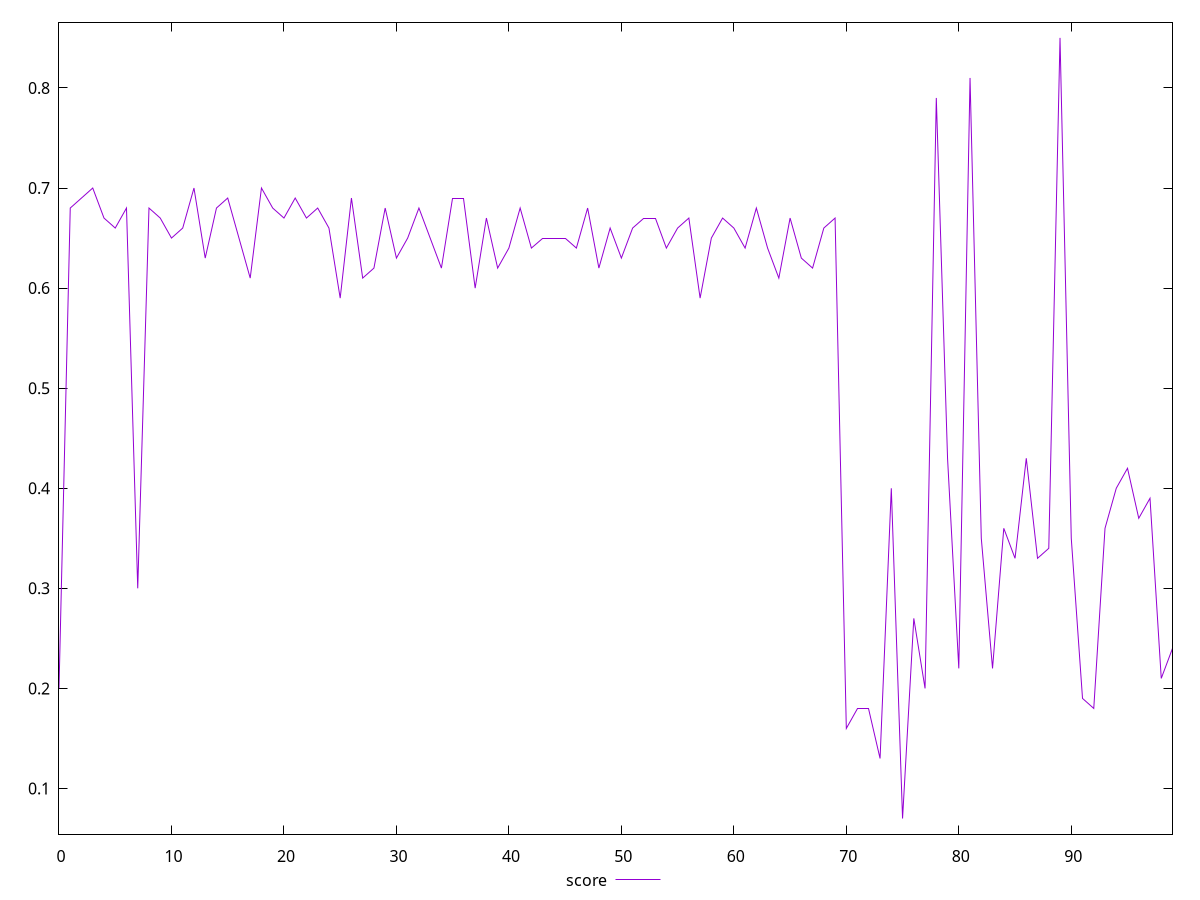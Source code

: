 reset

$score <<EOF
0 0.2
1 0.68
2 0.69
3 0.7
4 0.67
5 0.66
6 0.68
7 0.3
8 0.68
9 0.67
10 0.65
11 0.66
12 0.7
13 0.63
14 0.68
15 0.69
16 0.65
17 0.61
18 0.7
19 0.68
20 0.67
21 0.69
22 0.67
23 0.68
24 0.66
25 0.59
26 0.69
27 0.61
28 0.62
29 0.68
30 0.63
31 0.65
32 0.68
33 0.65
34 0.62
35 0.69
36 0.69
37 0.6
38 0.67
39 0.62
40 0.64
41 0.68
42 0.64
43 0.65
44 0.65
45 0.65
46 0.64
47 0.68
48 0.62
49 0.66
50 0.63
51 0.66
52 0.67
53 0.67
54 0.64
55 0.66
56 0.67
57 0.59
58 0.65
59 0.67
60 0.66
61 0.64
62 0.68
63 0.64
64 0.61
65 0.67
66 0.63
67 0.62
68 0.66
69 0.67
70 0.16
71 0.18
72 0.18
73 0.13
74 0.4
75 0.07
76 0.27
77 0.2
78 0.79
79 0.43
80 0.22
81 0.81
82 0.35
83 0.22
84 0.36
85 0.33
86 0.43
87 0.33
88 0.34
89 0.85
90 0.35
91 0.19
92 0.18
93 0.36
94 0.4
95 0.42
96 0.37
97 0.39
98 0.21
99 0.24
EOF

set key outside below
set xrange [0:99]
set yrange [0.054400000000000004:0.8655999999999999]
set trange [0.054400000000000004:0.8655999999999999]
set terminal svg size 640, 500 enhanced background rgb 'white'
set output "reprap/first-meaningful-paint/samples/pages/score/values.svg"

plot $score title "score" with line

reset

